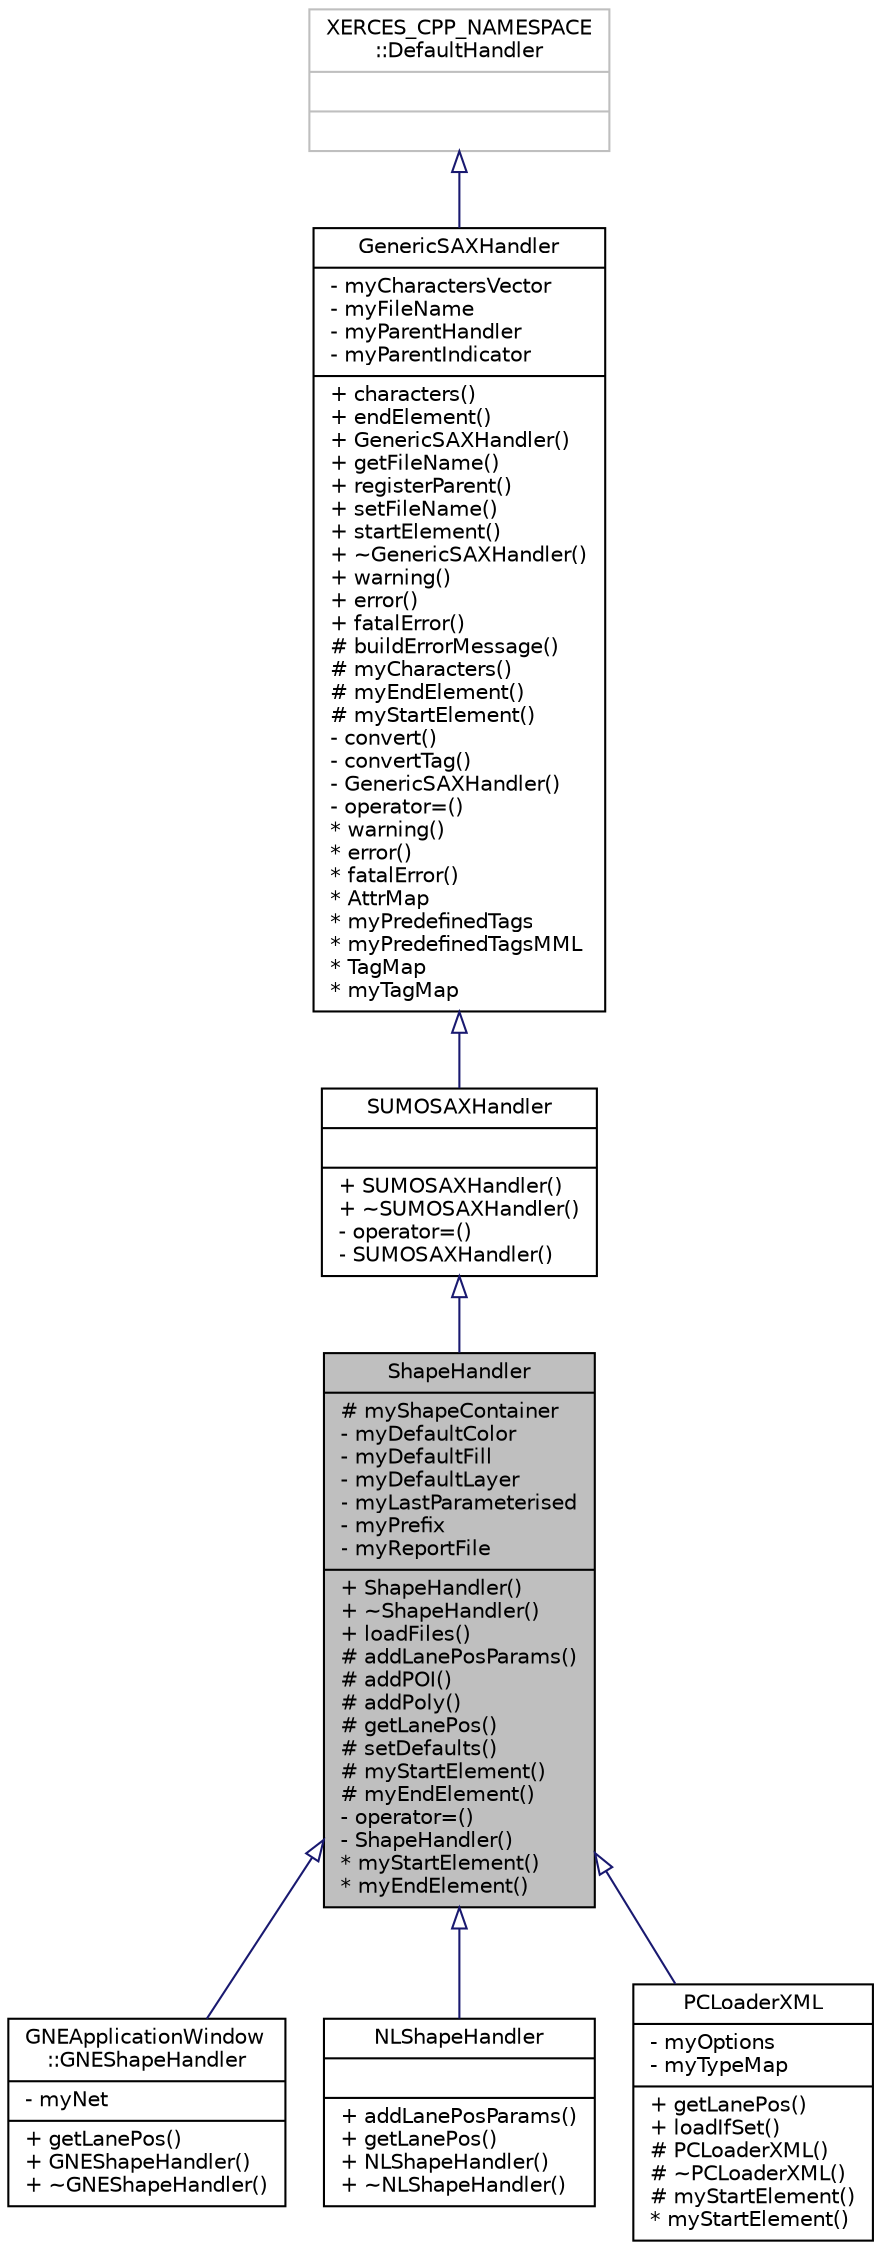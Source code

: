 digraph "ShapeHandler"
{
  edge [fontname="Helvetica",fontsize="10",labelfontname="Helvetica",labelfontsize="10"];
  node [fontname="Helvetica",fontsize="10",shape=record];
  Node0 [label="{ShapeHandler\n|# myShapeContainer\l- myDefaultColor\l- myDefaultFill\l- myDefaultLayer\l- myLastParameterised\l- myPrefix\l- myReportFile\l|+ ShapeHandler()\l+ ~ShapeHandler()\l+ loadFiles()\l# addLanePosParams()\l# addPOI()\l# addPoly()\l# getLanePos()\l# setDefaults()\l# myStartElement()\l# myEndElement()\l- operator=()\l- ShapeHandler()\l* myStartElement()\l* myEndElement()\l}",height=0.2,width=0.4,color="black", fillcolor="grey75", style="filled", fontcolor="black"];
  Node1 -> Node0 [dir="back",color="midnightblue",fontsize="10",style="solid",arrowtail="onormal",fontname="Helvetica"];
  Node1 [label="{SUMOSAXHandler\n||+ SUMOSAXHandler()\l+ ~SUMOSAXHandler()\l- operator=()\l- SUMOSAXHandler()\l}",height=0.2,width=0.4,color="black", fillcolor="white", style="filled",URL="$db/db8/class_s_u_m_o_s_a_x_handler.html",tooltip="SAX-handler base for SUMO-files. "];
  Node2 -> Node1 [dir="back",color="midnightblue",fontsize="10",style="solid",arrowtail="onormal",fontname="Helvetica"];
  Node2 [label="{GenericSAXHandler\n|- myCharactersVector\l- myFileName\l- myParentHandler\l- myParentIndicator\l|+ characters()\l+ endElement()\l+ GenericSAXHandler()\l+ getFileName()\l+ registerParent()\l+ setFileName()\l+ startElement()\l+ ~GenericSAXHandler()\l+ warning()\l+ error()\l+ fatalError()\l# buildErrorMessage()\l# myCharacters()\l# myEndElement()\l# myStartElement()\l- convert()\l- convertTag()\l- GenericSAXHandler()\l- operator=()\l* warning()\l* error()\l* fatalError()\l* AttrMap\l* myPredefinedTags\l* myPredefinedTagsMML\l* TagMap\l* myTagMap\l}",height=0.2,width=0.4,color="black", fillcolor="white", style="filled",URL="$da/da8/class_generic_s_a_x_handler.html",tooltip="A handler which converts occuring elements and attributes into enums. "];
  Node3 -> Node2 [dir="back",color="midnightblue",fontsize="10",style="solid",arrowtail="onormal",fontname="Helvetica"];
  Node3 [label="{XERCES_CPP_NAMESPACE\l::DefaultHandler\n||}",height=0.2,width=0.4,color="grey75", fillcolor="white", style="filled"];
  Node0 -> Node4 [dir="back",color="midnightblue",fontsize="10",style="solid",arrowtail="onormal",fontname="Helvetica"];
  Node4 [label="{GNEApplicationWindow\l::GNEShapeHandler\n|- myNet\l|+ getLanePos()\l+ GNEShapeHandler()\l+ ~GNEShapeHandler()\l}",height=0.2,width=0.4,color="black", fillcolor="white", style="filled",URL="$d1/dd7/class_g_n_e_application_window_1_1_g_n_e_shape_handler.html",tooltip="FOX-declaration. "];
  Node0 -> Node5 [dir="back",color="midnightblue",fontsize="10",style="solid",arrowtail="onormal",fontname="Helvetica"];
  Node5 [label="{NLShapeHandler\n||+ addLanePosParams()\l+ getLanePos()\l+ NLShapeHandler()\l+ ~NLShapeHandler()\l}",height=0.2,width=0.4,color="black", fillcolor="white", style="filled",URL="$da/d56/class_n_l_shape_handler.html",tooltip="The XML-Handler for shapes loading network loading. "];
  Node0 -> Node6 [dir="back",color="midnightblue",fontsize="10",style="solid",arrowtail="onormal",fontname="Helvetica"];
  Node6 [label="{PCLoaderXML\n|- myOptions\l- myTypeMap\l|+ getLanePos()\l+ loadIfSet()\l# PCLoaderXML()\l# ~PCLoaderXML()\l# myStartElement()\l* myStartElement()\l}",height=0.2,width=0.4,color="black", fillcolor="white", style="filled",URL="$db/d4e/class_p_c_loader_x_m_l.html",tooltip="A reader for polygons and pois stored in XML-format. "];
}
